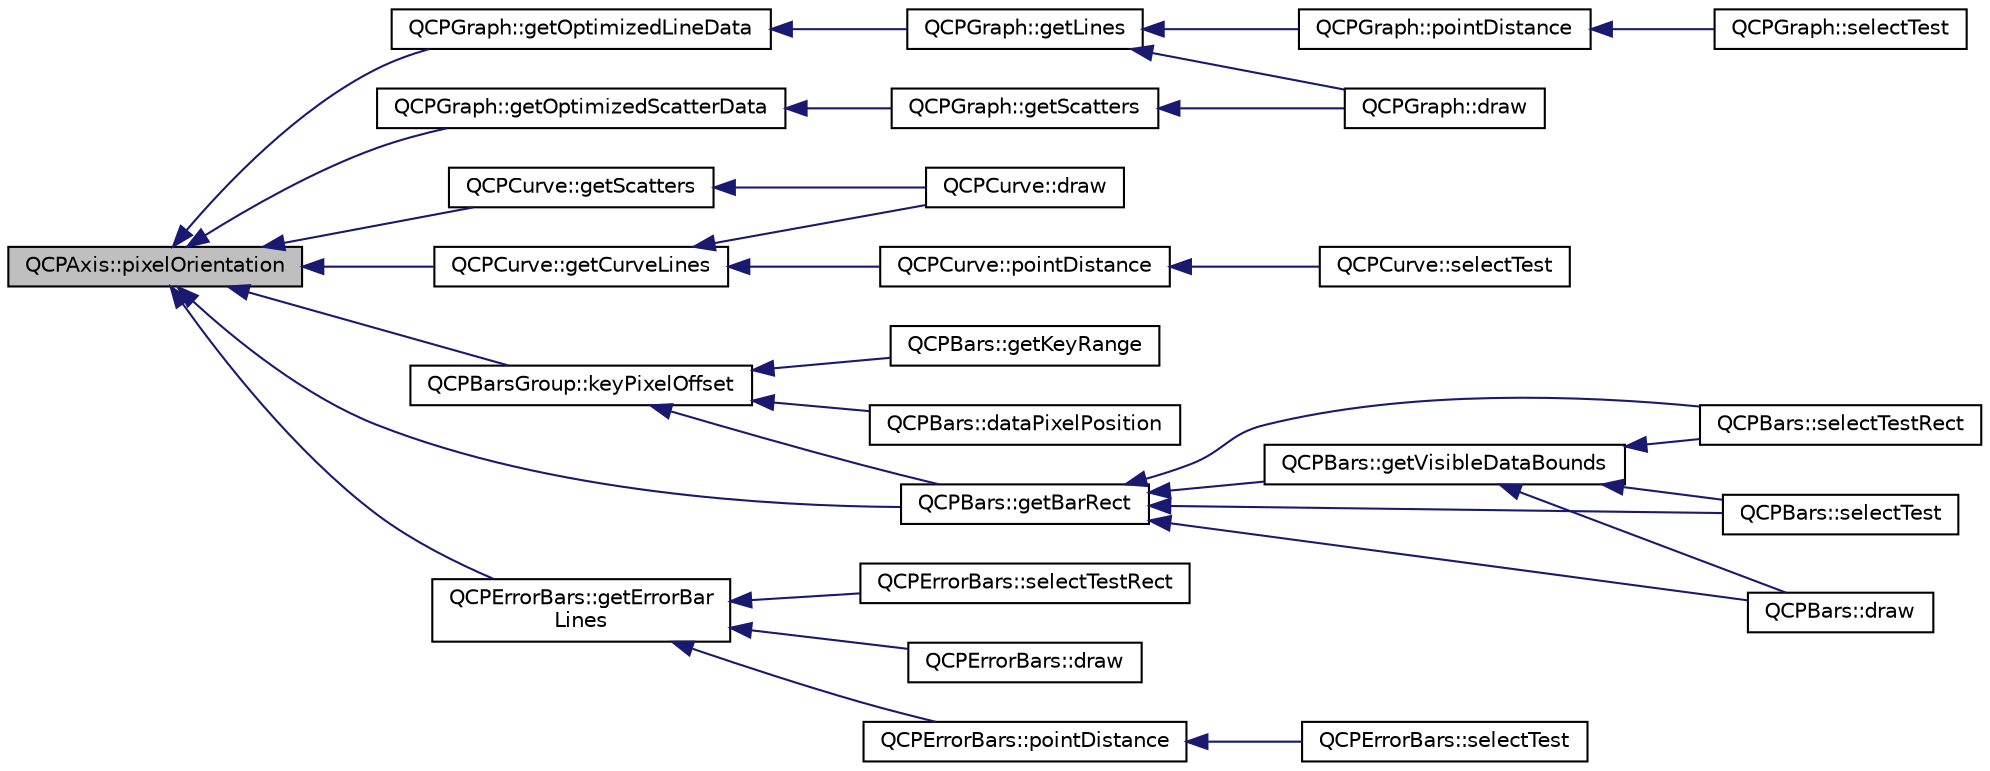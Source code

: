 digraph "QCPAxis::pixelOrientation"
{
  edge [fontname="Helvetica",fontsize="10",labelfontname="Helvetica",labelfontsize="10"];
  node [fontname="Helvetica",fontsize="10",shape=record];
  rankdir="LR";
  Node421 [label="QCPAxis::pixelOrientation",height=0.2,width=0.4,color="black", fillcolor="grey75", style="filled", fontcolor="black"];
  Node421 -> Node422 [dir="back",color="midnightblue",fontsize="10",style="solid",fontname="Helvetica"];
  Node422 [label="QCPGraph::getOptimizedLineData",height=0.2,width=0.4,color="black", fillcolor="white", style="filled",URL="$class_q_c_p_graph.html#a1fed1c9d627d9d3b49a6206cc2e60fe1"];
  Node422 -> Node423 [dir="back",color="midnightblue",fontsize="10",style="solid",fontname="Helvetica"];
  Node423 [label="QCPGraph::getLines",height=0.2,width=0.4,color="black", fillcolor="white", style="filled",URL="$class_q_c_p_graph.html#a563c6da2126300a4d9d2bdee30dad040"];
  Node423 -> Node424 [dir="back",color="midnightblue",fontsize="10",style="solid",fontname="Helvetica"];
  Node424 [label="QCPGraph::draw",height=0.2,width=0.4,color="black", fillcolor="white", style="filled",URL="$class_q_c_p_graph.html#a2b0849598f06e834b43ce18cd13bcdc3"];
  Node423 -> Node425 [dir="back",color="midnightblue",fontsize="10",style="solid",fontname="Helvetica"];
  Node425 [label="QCPGraph::pointDistance",height=0.2,width=0.4,color="black", fillcolor="white", style="filled",URL="$class_q_c_p_graph.html#a89acf99c0b52b8eecb2438adf7ec0170"];
  Node425 -> Node426 [dir="back",color="midnightblue",fontsize="10",style="solid",fontname="Helvetica"];
  Node426 [label="QCPGraph::selectTest",height=0.2,width=0.4,color="black", fillcolor="white", style="filled",URL="$class_q_c_p_graph.html#a6d669d04462d272c6aa0e5f85846d673"];
  Node421 -> Node427 [dir="back",color="midnightblue",fontsize="10",style="solid",fontname="Helvetica"];
  Node427 [label="QCPGraph::getOptimizedScatterData",height=0.2,width=0.4,color="black", fillcolor="white", style="filled",URL="$class_q_c_p_graph.html#a5423245898537e375b9364cf26e89aea"];
  Node427 -> Node428 [dir="back",color="midnightblue",fontsize="10",style="solid",fontname="Helvetica"];
  Node428 [label="QCPGraph::getScatters",height=0.2,width=0.4,color="black", fillcolor="white", style="filled",URL="$class_q_c_p_graph.html#a9d7ba5904fdcaca413222335d4b283c3"];
  Node428 -> Node424 [dir="back",color="midnightblue",fontsize="10",style="solid",fontname="Helvetica"];
  Node421 -> Node429 [dir="back",color="midnightblue",fontsize="10",style="solid",fontname="Helvetica"];
  Node429 [label="QCPCurve::getCurveLines",height=0.2,width=0.4,color="black", fillcolor="white", style="filled",URL="$class_q_c_p_curve.html#aefca1e5127fae2d7ff65b9e921637c58"];
  Node429 -> Node430 [dir="back",color="midnightblue",fontsize="10",style="solid",fontname="Helvetica"];
  Node430 [label="QCPCurve::draw",height=0.2,width=0.4,color="black", fillcolor="white", style="filled",URL="$class_q_c_p_curve.html#ac199d41d23865cd68bd7b598308a4433"];
  Node429 -> Node431 [dir="back",color="midnightblue",fontsize="10",style="solid",fontname="Helvetica"];
  Node431 [label="QCPCurve::pointDistance",height=0.2,width=0.4,color="black", fillcolor="white", style="filled",URL="$class_q_c_p_curve.html#aa2c9c9c0e57f11f18a5cb7e47927157c"];
  Node431 -> Node432 [dir="back",color="midnightblue",fontsize="10",style="solid",fontname="Helvetica"];
  Node432 [label="QCPCurve::selectTest",height=0.2,width=0.4,color="black", fillcolor="white", style="filled",URL="$class_q_c_p_curve.html#a0ed9b7e6b4bc72010d6fcd974af46a8b"];
  Node421 -> Node433 [dir="back",color="midnightblue",fontsize="10",style="solid",fontname="Helvetica"];
  Node433 [label="QCPCurve::getScatters",height=0.2,width=0.4,color="black", fillcolor="white", style="filled",URL="$class_q_c_p_curve.html#a564c5fdc8409e3532b1322389a8434b8"];
  Node433 -> Node430 [dir="back",color="midnightblue",fontsize="10",style="solid",fontname="Helvetica"];
  Node421 -> Node434 [dir="back",color="midnightblue",fontsize="10",style="solid",fontname="Helvetica"];
  Node434 [label="QCPBarsGroup::keyPixelOffset",height=0.2,width=0.4,color="black", fillcolor="white", style="filled",URL="$class_q_c_p_bars_group.html#a8e2ca6002e7bab49670144d048a2bcc9"];
  Node434 -> Node435 [dir="back",color="midnightblue",fontsize="10",style="solid",fontname="Helvetica"];
  Node435 [label="QCPBars::getKeyRange",height=0.2,width=0.4,color="black", fillcolor="white", style="filled",URL="$class_q_c_p_bars.html#ac5a3854774d9d9cd129b1eae1426de2d"];
  Node434 -> Node436 [dir="back",color="midnightblue",fontsize="10",style="solid",fontname="Helvetica"];
  Node436 [label="QCPBars::dataPixelPosition",height=0.2,width=0.4,color="black", fillcolor="white", style="filled",URL="$class_q_c_p_bars.html#a55cdaf565cd3384158d1f7f89533bc2d"];
  Node434 -> Node437 [dir="back",color="midnightblue",fontsize="10",style="solid",fontname="Helvetica"];
  Node437 [label="QCPBars::getBarRect",height=0.2,width=0.4,color="black", fillcolor="white", style="filled",URL="$class_q_c_p_bars.html#a01b87e38e5d5089d214646d2af7896ea"];
  Node437 -> Node438 [dir="back",color="midnightblue",fontsize="10",style="solid",fontname="Helvetica"];
  Node438 [label="QCPBars::selectTestRect",height=0.2,width=0.4,color="black", fillcolor="white", style="filled",URL="$class_q_c_p_bars.html#ab03bb6125c3e983b89d694f75ce6b3d5"];
  Node437 -> Node439 [dir="back",color="midnightblue",fontsize="10",style="solid",fontname="Helvetica"];
  Node439 [label="QCPBars::selectTest",height=0.2,width=0.4,color="black", fillcolor="white", style="filled",URL="$class_q_c_p_bars.html#a121f899c27af3186fe93dcd0eb98f49b"];
  Node437 -> Node440 [dir="back",color="midnightblue",fontsize="10",style="solid",fontname="Helvetica"];
  Node440 [label="QCPBars::draw",height=0.2,width=0.4,color="black", fillcolor="white", style="filled",URL="$class_q_c_p_bars.html#aa267c20650d55084c3f47cb2f8fac9dc"];
  Node437 -> Node441 [dir="back",color="midnightblue",fontsize="10",style="solid",fontname="Helvetica"];
  Node441 [label="QCPBars::getVisibleDataBounds",height=0.2,width=0.4,color="black", fillcolor="white", style="filled",URL="$class_q_c_p_bars.html#ac8b6b514a665a7bff4fb080413ba996a"];
  Node441 -> Node438 [dir="back",color="midnightblue",fontsize="10",style="solid",fontname="Helvetica"];
  Node441 -> Node439 [dir="back",color="midnightblue",fontsize="10",style="solid",fontname="Helvetica"];
  Node441 -> Node440 [dir="back",color="midnightblue",fontsize="10",style="solid",fontname="Helvetica"];
  Node421 -> Node437 [dir="back",color="midnightblue",fontsize="10",style="solid",fontname="Helvetica"];
  Node421 -> Node442 [dir="back",color="midnightblue",fontsize="10",style="solid",fontname="Helvetica"];
  Node442 [label="QCPErrorBars::getErrorBar\lLines",height=0.2,width=0.4,color="black", fillcolor="white", style="filled",URL="$class_q_c_p_error_bars.html#abeea5ff0d66732bbfc9b74869d8c552e"];
  Node442 -> Node443 [dir="back",color="midnightblue",fontsize="10",style="solid",fontname="Helvetica"];
  Node443 [label="QCPErrorBars::selectTestRect",height=0.2,width=0.4,color="black", fillcolor="white", style="filled",URL="$class_q_c_p_error_bars.html#ad7c727736599dfb173f0952082e1a5b6"];
  Node442 -> Node444 [dir="back",color="midnightblue",fontsize="10",style="solid",fontname="Helvetica"];
  Node444 [label="QCPErrorBars::draw",height=0.2,width=0.4,color="black", fillcolor="white", style="filled",URL="$class_q_c_p_error_bars.html#a801e85931372abf2a1034bfb2eac5cd2"];
  Node442 -> Node445 [dir="back",color="midnightblue",fontsize="10",style="solid",fontname="Helvetica"];
  Node445 [label="QCPErrorBars::pointDistance",height=0.2,width=0.4,color="black", fillcolor="white", style="filled",URL="$class_q_c_p_error_bars.html#a8e904076bad643f43af28b95f21c1b88"];
  Node445 -> Node446 [dir="back",color="midnightblue",fontsize="10",style="solid",fontname="Helvetica"];
  Node446 [label="QCPErrorBars::selectTest",height=0.2,width=0.4,color="black", fillcolor="white", style="filled",URL="$class_q_c_p_error_bars.html#ac1b6675ef43e32547a3cbcf7b7ac46ed"];
}
